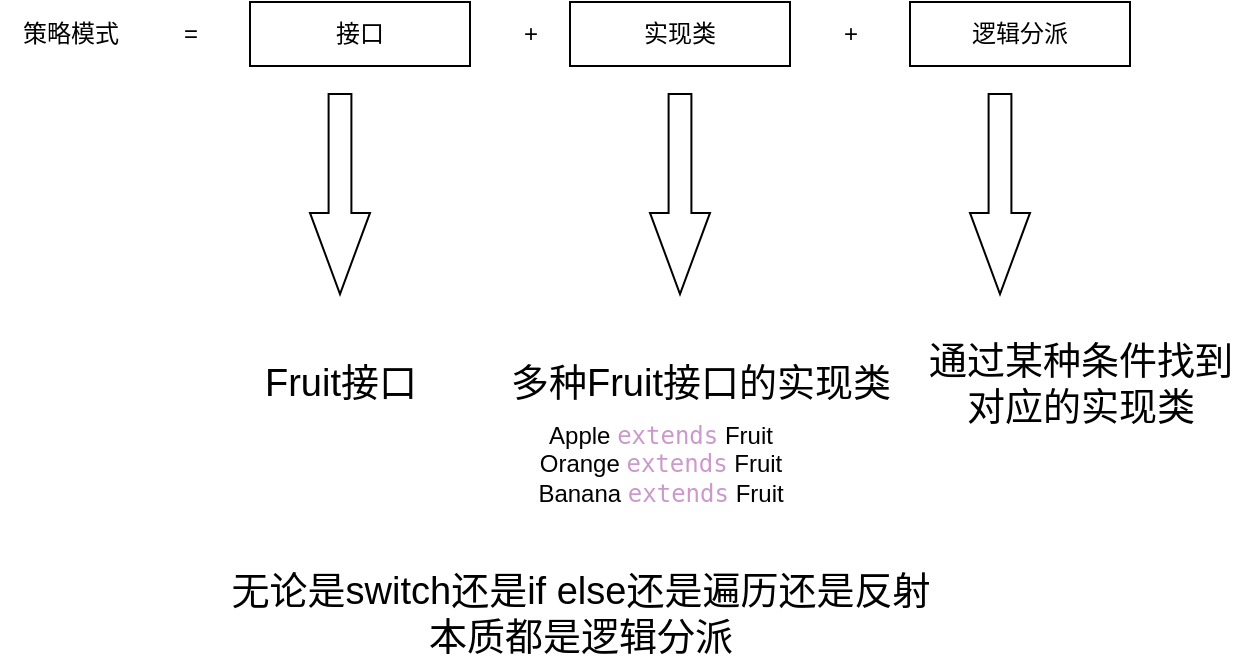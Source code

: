 <mxfile version="14.4.9" type="github">
  <diagram id="IcVGSsz_HchSi2ZRTLyT" name="第 1 页">
    <mxGraphModel dx="2029" dy="774" grid="1" gridSize="10" guides="1" tooltips="1" connect="1" arrows="1" fold="1" page="1" pageScale="1" pageWidth="827" pageHeight="1169" math="0" shadow="0">
      <root>
        <mxCell id="0" />
        <mxCell id="1" parent="0" />
        <mxCell id="9-vye47IXmZ6TZmiBFfD-12" value="" style="html=1;shadow=0;align=center;verticalAlign=middle;shape=mxgraph.arrows2.arrow;dy=0.62;dx=40.55;direction=south;notch=0;strokeWidth=1;flipH=0;labelBackgroundColor=none;labelBorderColor=none;sketch=0;fillColor=#FFFFFF;" vertex="1" parent="1">
          <mxGeometry x="180" y="300" width="30" height="100" as="geometry" />
        </mxCell>
        <mxCell id="9-vye47IXmZ6TZmiBFfD-1" value="策略模式" style="text;html=1;align=center;verticalAlign=middle;resizable=0;points=[];autosize=1;strokeWidth=15;" vertex="1" parent="1">
          <mxGeometry x="25" y="260" width="70" height="20" as="geometry" />
        </mxCell>
        <mxCell id="9-vye47IXmZ6TZmiBFfD-2" value="=" style="text;html=1;align=center;verticalAlign=middle;resizable=0;points=[];autosize=1;" vertex="1" parent="1">
          <mxGeometry x="110" y="260" width="20" height="20" as="geometry" />
        </mxCell>
        <mxCell id="9-vye47IXmZ6TZmiBFfD-4" value="接口" style="whiteSpace=wrap;html=1;" vertex="1" parent="1">
          <mxGeometry x="150" y="254" width="110" height="32" as="geometry" />
        </mxCell>
        <mxCell id="9-vye47IXmZ6TZmiBFfD-5" value="+" style="text;html=1;align=center;verticalAlign=middle;resizable=0;points=[];autosize=1;" vertex="1" parent="1">
          <mxGeometry x="280" y="260" width="20" height="20" as="geometry" />
        </mxCell>
        <mxCell id="9-vye47IXmZ6TZmiBFfD-8" value="实现类" style="whiteSpace=wrap;html=1;" vertex="1" parent="1">
          <mxGeometry x="310" y="254" width="110" height="32" as="geometry" />
        </mxCell>
        <mxCell id="9-vye47IXmZ6TZmiBFfD-9" value="+" style="text;html=1;align=center;verticalAlign=middle;resizable=0;points=[];autosize=1;" vertex="1" parent="1">
          <mxGeometry x="440" y="260" width="20" height="20" as="geometry" />
        </mxCell>
        <mxCell id="9-vye47IXmZ6TZmiBFfD-10" value="逻辑分派" style="whiteSpace=wrap;html=1;" vertex="1" parent="1">
          <mxGeometry x="480" y="254" width="110" height="32" as="geometry" />
        </mxCell>
        <mxCell id="9-vye47IXmZ6TZmiBFfD-14" value="Fruit接口" style="text;html=1;align=center;verticalAlign=middle;resizable=0;points=[];autosize=1;fontSize=19;" vertex="1" parent="1">
          <mxGeometry x="150" y="430" width="90" height="30" as="geometry" />
        </mxCell>
        <mxCell id="9-vye47IXmZ6TZmiBFfD-17" value="多种Fruit接口的实现类" style="text;html=1;align=center;verticalAlign=middle;resizable=0;points=[];autosize=1;fontSize=19;" vertex="1" parent="1">
          <mxGeometry x="270" y="430" width="210" height="30" as="geometry" />
        </mxCell>
        <mxCell id="9-vye47IXmZ6TZmiBFfD-19" value="通过某种条件找到&lt;br&gt;对应的实现类" style="text;html=1;align=center;verticalAlign=middle;resizable=0;points=[];autosize=1;fontSize=19;" vertex="1" parent="1">
          <mxGeometry x="480" y="420" width="170" height="50" as="geometry" />
        </mxCell>
        <mxCell id="9-vye47IXmZ6TZmiBFfD-22" value="无论是switch还是if else还是遍历还是反射&lt;br&gt;本质都是逻辑分派" style="text;html=1;align=center;verticalAlign=middle;resizable=0;points=[];autosize=1;fontSize=19;" vertex="1" parent="1">
          <mxGeometry x="130" y="535" width="370" height="50" as="geometry" />
        </mxCell>
        <mxCell id="9-vye47IXmZ6TZmiBFfD-26" value="" style="html=1;shadow=0;align=center;verticalAlign=middle;shape=mxgraph.arrows2.arrow;dy=0.62;dx=40.55;direction=south;notch=0;strokeWidth=1;flipH=0;labelBackgroundColor=none;labelBorderColor=none;sketch=0;fillColor=#FFFFFF;" vertex="1" parent="1">
          <mxGeometry x="350" y="300" width="30" height="100" as="geometry" />
        </mxCell>
        <mxCell id="9-vye47IXmZ6TZmiBFfD-27" value="" style="html=1;shadow=0;align=center;verticalAlign=middle;shape=mxgraph.arrows2.arrow;dy=0.62;dx=40.55;direction=south;notch=0;strokeWidth=1;flipH=0;labelBackgroundColor=none;labelBorderColor=none;sketch=0;fillColor=#FFFFFF;" vertex="1" parent="1">
          <mxGeometry x="510" y="300" width="30" height="100" as="geometry" />
        </mxCell>
        <mxCell id="9-vye47IXmZ6TZmiBFfD-28" value="Apple&amp;nbsp;&lt;span style=&quot;color: rgb(204 , 153 , 205) ; background-color: transparent ; font-family: &amp;#34;consolas&amp;#34; , &amp;#34;monaco&amp;#34; , &amp;#34;andale mono&amp;#34; , &amp;#34;ubuntu mono&amp;#34; , monospace ; font-size: 1em ; word-spacing: normal ; text-align: left&quot;&gt;extends&lt;/span&gt;&lt;span&gt;&amp;nbsp;Fruit&lt;/span&gt;&lt;br&gt;Orange&amp;nbsp;&lt;span style=&quot;color: rgb(204 , 153 , 205) ; background-color: transparent ; font-family: &amp;#34;consolas&amp;#34; , &amp;#34;monaco&amp;#34; , &amp;#34;andale mono&amp;#34; , &amp;#34;ubuntu mono&amp;#34; , monospace ; font-size: 1em ; word-spacing: normal ; text-align: left&quot;&gt;extends&lt;/span&gt;&lt;span&gt;&amp;nbsp;Fruit&lt;/span&gt;&lt;br&gt;Banana&amp;nbsp;&lt;span style=&quot;color: rgb(204 , 153 , 205) ; background-color: transparent ; font-family: &amp;#34;consolas&amp;#34; , &amp;#34;monaco&amp;#34; , &amp;#34;andale mono&amp;#34; , &amp;#34;ubuntu mono&amp;#34; , monospace ; font-size: 1em ; word-spacing: normal ; text-align: left&quot;&gt;extends&lt;/span&gt;&lt;span&gt;&amp;nbsp;Fruit&lt;/span&gt;" style="text;html=1;align=center;verticalAlign=middle;resizable=0;points=[];autosize=1;" vertex="1" parent="1">
          <mxGeometry x="275" y="460" width="160" height="50" as="geometry" />
        </mxCell>
      </root>
    </mxGraphModel>
  </diagram>
</mxfile>
